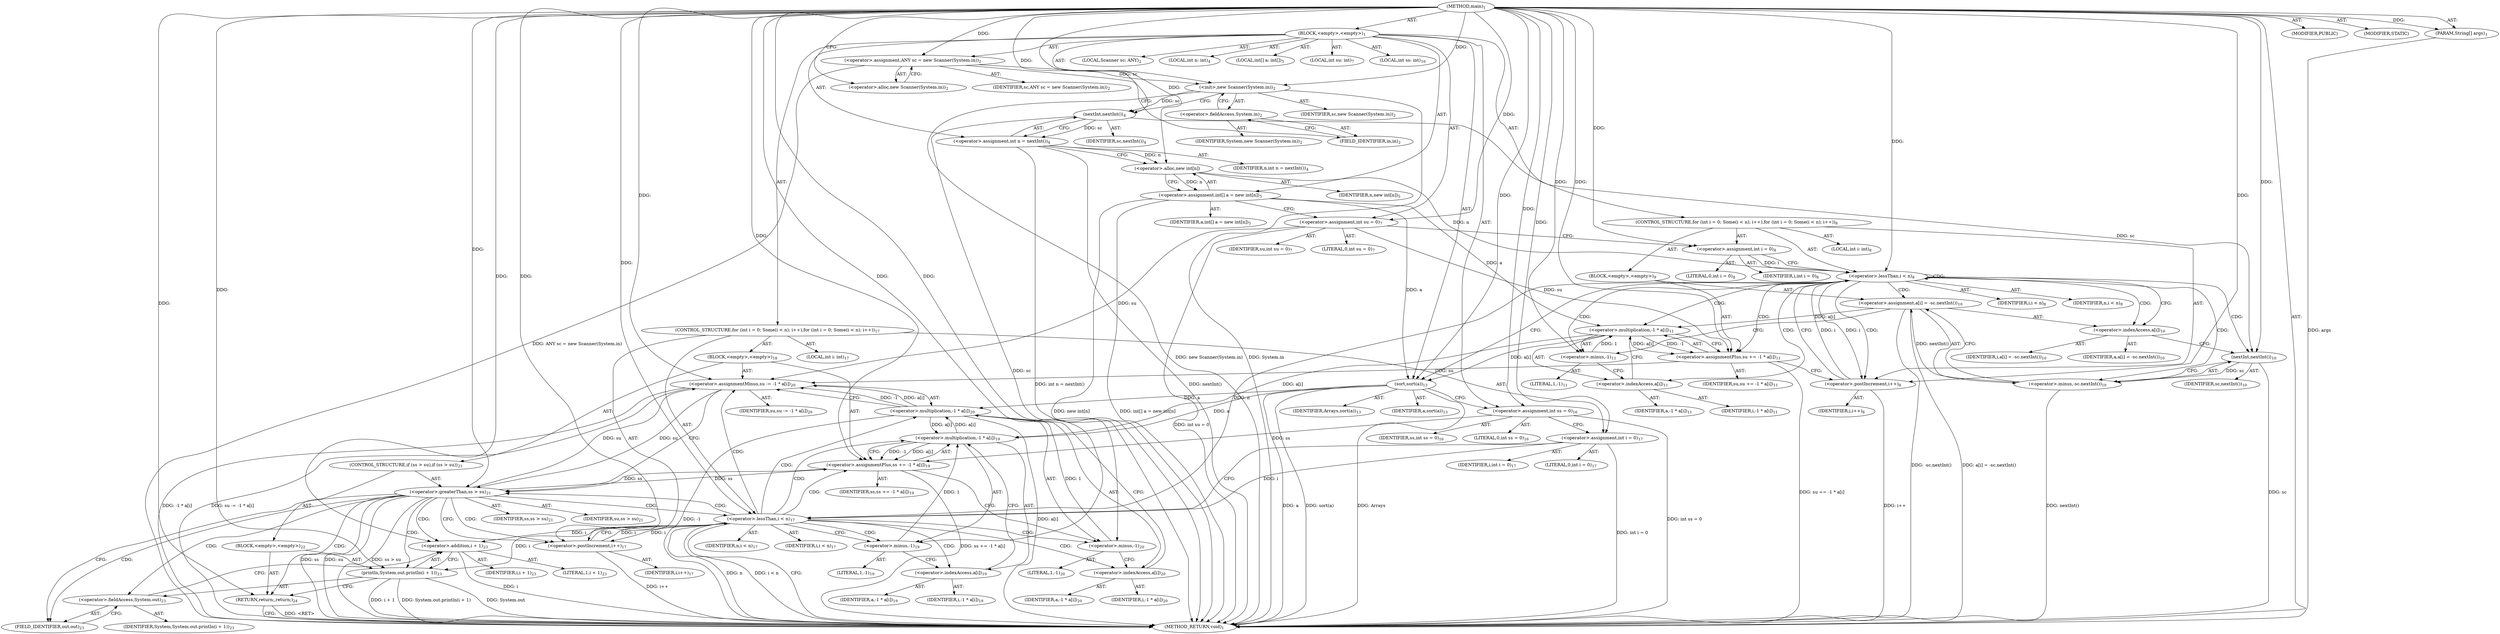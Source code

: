 digraph "main" {  
"19" [label = <(METHOD,main)<SUB>1</SUB>> ]
"20" [label = <(PARAM,String[] args)<SUB>1</SUB>> ]
"21" [label = <(BLOCK,&lt;empty&gt;,&lt;empty&gt;)<SUB>1</SUB>> ]
"4" [label = <(LOCAL,Scanner sc: ANY)<SUB>2</SUB>> ]
"22" [label = <(&lt;operator&gt;.assignment,ANY sc = new Scanner(System.in))<SUB>2</SUB>> ]
"23" [label = <(IDENTIFIER,sc,ANY sc = new Scanner(System.in))<SUB>2</SUB>> ]
"24" [label = <(&lt;operator&gt;.alloc,new Scanner(System.in))<SUB>2</SUB>> ]
"25" [label = <(&lt;init&gt;,new Scanner(System.in))<SUB>2</SUB>> ]
"3" [label = <(IDENTIFIER,sc,new Scanner(System.in))<SUB>2</SUB>> ]
"26" [label = <(&lt;operator&gt;.fieldAccess,System.in)<SUB>2</SUB>> ]
"27" [label = <(IDENTIFIER,System,new Scanner(System.in))<SUB>2</SUB>> ]
"28" [label = <(FIELD_IDENTIFIER,in,in)<SUB>2</SUB>> ]
"29" [label = <(LOCAL,int n: int)<SUB>4</SUB>> ]
"30" [label = <(&lt;operator&gt;.assignment,int n = nextInt())<SUB>4</SUB>> ]
"31" [label = <(IDENTIFIER,n,int n = nextInt())<SUB>4</SUB>> ]
"32" [label = <(nextInt,nextInt())<SUB>4</SUB>> ]
"33" [label = <(IDENTIFIER,sc,nextInt())<SUB>4</SUB>> ]
"34" [label = <(LOCAL,int[] a: int[])<SUB>5</SUB>> ]
"35" [label = <(&lt;operator&gt;.assignment,int[] a = new int[n])<SUB>5</SUB>> ]
"36" [label = <(IDENTIFIER,a,int[] a = new int[n])<SUB>5</SUB>> ]
"37" [label = <(&lt;operator&gt;.alloc,new int[n])> ]
"38" [label = <(IDENTIFIER,n,new int[n])<SUB>5</SUB>> ]
"39" [label = <(LOCAL,int su: int)<SUB>7</SUB>> ]
"40" [label = <(&lt;operator&gt;.assignment,int su = 0)<SUB>7</SUB>> ]
"41" [label = <(IDENTIFIER,su,int su = 0)<SUB>7</SUB>> ]
"42" [label = <(LITERAL,0,int su = 0)<SUB>7</SUB>> ]
"43" [label = <(CONTROL_STRUCTURE,for (int i = 0; Some(i &lt; n); i++),for (int i = 0; Some(i &lt; n); i++))<SUB>8</SUB>> ]
"44" [label = <(LOCAL,int i: int)<SUB>8</SUB>> ]
"45" [label = <(&lt;operator&gt;.assignment,int i = 0)<SUB>8</SUB>> ]
"46" [label = <(IDENTIFIER,i,int i = 0)<SUB>8</SUB>> ]
"47" [label = <(LITERAL,0,int i = 0)<SUB>8</SUB>> ]
"48" [label = <(&lt;operator&gt;.lessThan,i &lt; n)<SUB>8</SUB>> ]
"49" [label = <(IDENTIFIER,i,i &lt; n)<SUB>8</SUB>> ]
"50" [label = <(IDENTIFIER,n,i &lt; n)<SUB>8</SUB>> ]
"51" [label = <(&lt;operator&gt;.postIncrement,i++)<SUB>8</SUB>> ]
"52" [label = <(IDENTIFIER,i,i++)<SUB>8</SUB>> ]
"53" [label = <(BLOCK,&lt;empty&gt;,&lt;empty&gt;)<SUB>9</SUB>> ]
"54" [label = <(&lt;operator&gt;.assignment,a[i] = -sc.nextInt())<SUB>10</SUB>> ]
"55" [label = <(&lt;operator&gt;.indexAccess,a[i])<SUB>10</SUB>> ]
"56" [label = <(IDENTIFIER,a,a[i] = -sc.nextInt())<SUB>10</SUB>> ]
"57" [label = <(IDENTIFIER,i,a[i] = -sc.nextInt())<SUB>10</SUB>> ]
"58" [label = <(&lt;operator&gt;.minus,-sc.nextInt())<SUB>10</SUB>> ]
"59" [label = <(nextInt,nextInt())<SUB>10</SUB>> ]
"60" [label = <(IDENTIFIER,sc,nextInt())<SUB>10</SUB>> ]
"61" [label = <(&lt;operator&gt;.assignmentPlus,su += -1 * a[i])<SUB>11</SUB>> ]
"62" [label = <(IDENTIFIER,su,su += -1 * a[i])<SUB>11</SUB>> ]
"63" [label = <(&lt;operator&gt;.multiplication,-1 * a[i])<SUB>11</SUB>> ]
"64" [label = <(&lt;operator&gt;.minus,-1)<SUB>11</SUB>> ]
"65" [label = <(LITERAL,1,-1)<SUB>11</SUB>> ]
"66" [label = <(&lt;operator&gt;.indexAccess,a[i])<SUB>11</SUB>> ]
"67" [label = <(IDENTIFIER,a,-1 * a[i])<SUB>11</SUB>> ]
"68" [label = <(IDENTIFIER,i,-1 * a[i])<SUB>11</SUB>> ]
"69" [label = <(sort,sort(a))<SUB>13</SUB>> ]
"70" [label = <(IDENTIFIER,Arrays,sort(a))<SUB>13</SUB>> ]
"71" [label = <(IDENTIFIER,a,sort(a))<SUB>13</SUB>> ]
"72" [label = <(LOCAL,int ss: int)<SUB>16</SUB>> ]
"73" [label = <(&lt;operator&gt;.assignment,int ss = 0)<SUB>16</SUB>> ]
"74" [label = <(IDENTIFIER,ss,int ss = 0)<SUB>16</SUB>> ]
"75" [label = <(LITERAL,0,int ss = 0)<SUB>16</SUB>> ]
"76" [label = <(CONTROL_STRUCTURE,for (int i = 0; Some(i &lt; n); i++),for (int i = 0; Some(i &lt; n); i++))<SUB>17</SUB>> ]
"77" [label = <(LOCAL,int i: int)<SUB>17</SUB>> ]
"78" [label = <(&lt;operator&gt;.assignment,int i = 0)<SUB>17</SUB>> ]
"79" [label = <(IDENTIFIER,i,int i = 0)<SUB>17</SUB>> ]
"80" [label = <(LITERAL,0,int i = 0)<SUB>17</SUB>> ]
"81" [label = <(&lt;operator&gt;.lessThan,i &lt; n)<SUB>17</SUB>> ]
"82" [label = <(IDENTIFIER,i,i &lt; n)<SUB>17</SUB>> ]
"83" [label = <(IDENTIFIER,n,i &lt; n)<SUB>17</SUB>> ]
"84" [label = <(&lt;operator&gt;.postIncrement,i++)<SUB>17</SUB>> ]
"85" [label = <(IDENTIFIER,i,i++)<SUB>17</SUB>> ]
"86" [label = <(BLOCK,&lt;empty&gt;,&lt;empty&gt;)<SUB>18</SUB>> ]
"87" [label = <(&lt;operator&gt;.assignmentPlus,ss += -1 * a[i])<SUB>19</SUB>> ]
"88" [label = <(IDENTIFIER,ss,ss += -1 * a[i])<SUB>19</SUB>> ]
"89" [label = <(&lt;operator&gt;.multiplication,-1 * a[i])<SUB>19</SUB>> ]
"90" [label = <(&lt;operator&gt;.minus,-1)<SUB>19</SUB>> ]
"91" [label = <(LITERAL,1,-1)<SUB>19</SUB>> ]
"92" [label = <(&lt;operator&gt;.indexAccess,a[i])<SUB>19</SUB>> ]
"93" [label = <(IDENTIFIER,a,-1 * a[i])<SUB>19</SUB>> ]
"94" [label = <(IDENTIFIER,i,-1 * a[i])<SUB>19</SUB>> ]
"95" [label = <(&lt;operator&gt;.assignmentMinus,su -= -1 * a[i])<SUB>20</SUB>> ]
"96" [label = <(IDENTIFIER,su,su -= -1 * a[i])<SUB>20</SUB>> ]
"97" [label = <(&lt;operator&gt;.multiplication,-1 * a[i])<SUB>20</SUB>> ]
"98" [label = <(&lt;operator&gt;.minus,-1)<SUB>20</SUB>> ]
"99" [label = <(LITERAL,1,-1)<SUB>20</SUB>> ]
"100" [label = <(&lt;operator&gt;.indexAccess,a[i])<SUB>20</SUB>> ]
"101" [label = <(IDENTIFIER,a,-1 * a[i])<SUB>20</SUB>> ]
"102" [label = <(IDENTIFIER,i,-1 * a[i])<SUB>20</SUB>> ]
"103" [label = <(CONTROL_STRUCTURE,if (ss &gt; su),if (ss &gt; su))<SUB>21</SUB>> ]
"104" [label = <(&lt;operator&gt;.greaterThan,ss &gt; su)<SUB>21</SUB>> ]
"105" [label = <(IDENTIFIER,ss,ss &gt; su)<SUB>21</SUB>> ]
"106" [label = <(IDENTIFIER,su,ss &gt; su)<SUB>21</SUB>> ]
"107" [label = <(BLOCK,&lt;empty&gt;,&lt;empty&gt;)<SUB>22</SUB>> ]
"108" [label = <(println,System.out.println(i + 1))<SUB>23</SUB>> ]
"109" [label = <(&lt;operator&gt;.fieldAccess,System.out)<SUB>23</SUB>> ]
"110" [label = <(IDENTIFIER,System,System.out.println(i + 1))<SUB>23</SUB>> ]
"111" [label = <(FIELD_IDENTIFIER,out,out)<SUB>23</SUB>> ]
"112" [label = <(&lt;operator&gt;.addition,i + 1)<SUB>23</SUB>> ]
"113" [label = <(IDENTIFIER,i,i + 1)<SUB>23</SUB>> ]
"114" [label = <(LITERAL,1,i + 1)<SUB>23</SUB>> ]
"115" [label = <(RETURN,return;,return;)<SUB>24</SUB>> ]
"116" [label = <(MODIFIER,PUBLIC)> ]
"117" [label = <(MODIFIER,STATIC)> ]
"118" [label = <(METHOD_RETURN,void)<SUB>1</SUB>> ]
  "19" -> "20"  [ label = "AST: "] 
  "19" -> "21"  [ label = "AST: "] 
  "19" -> "116"  [ label = "AST: "] 
  "19" -> "117"  [ label = "AST: "] 
  "19" -> "118"  [ label = "AST: "] 
  "21" -> "4"  [ label = "AST: "] 
  "21" -> "22"  [ label = "AST: "] 
  "21" -> "25"  [ label = "AST: "] 
  "21" -> "29"  [ label = "AST: "] 
  "21" -> "30"  [ label = "AST: "] 
  "21" -> "34"  [ label = "AST: "] 
  "21" -> "35"  [ label = "AST: "] 
  "21" -> "39"  [ label = "AST: "] 
  "21" -> "40"  [ label = "AST: "] 
  "21" -> "43"  [ label = "AST: "] 
  "21" -> "69"  [ label = "AST: "] 
  "21" -> "72"  [ label = "AST: "] 
  "21" -> "73"  [ label = "AST: "] 
  "21" -> "76"  [ label = "AST: "] 
  "22" -> "23"  [ label = "AST: "] 
  "22" -> "24"  [ label = "AST: "] 
  "25" -> "3"  [ label = "AST: "] 
  "25" -> "26"  [ label = "AST: "] 
  "26" -> "27"  [ label = "AST: "] 
  "26" -> "28"  [ label = "AST: "] 
  "30" -> "31"  [ label = "AST: "] 
  "30" -> "32"  [ label = "AST: "] 
  "32" -> "33"  [ label = "AST: "] 
  "35" -> "36"  [ label = "AST: "] 
  "35" -> "37"  [ label = "AST: "] 
  "37" -> "38"  [ label = "AST: "] 
  "40" -> "41"  [ label = "AST: "] 
  "40" -> "42"  [ label = "AST: "] 
  "43" -> "44"  [ label = "AST: "] 
  "43" -> "45"  [ label = "AST: "] 
  "43" -> "48"  [ label = "AST: "] 
  "43" -> "51"  [ label = "AST: "] 
  "43" -> "53"  [ label = "AST: "] 
  "45" -> "46"  [ label = "AST: "] 
  "45" -> "47"  [ label = "AST: "] 
  "48" -> "49"  [ label = "AST: "] 
  "48" -> "50"  [ label = "AST: "] 
  "51" -> "52"  [ label = "AST: "] 
  "53" -> "54"  [ label = "AST: "] 
  "53" -> "61"  [ label = "AST: "] 
  "54" -> "55"  [ label = "AST: "] 
  "54" -> "58"  [ label = "AST: "] 
  "55" -> "56"  [ label = "AST: "] 
  "55" -> "57"  [ label = "AST: "] 
  "58" -> "59"  [ label = "AST: "] 
  "59" -> "60"  [ label = "AST: "] 
  "61" -> "62"  [ label = "AST: "] 
  "61" -> "63"  [ label = "AST: "] 
  "63" -> "64"  [ label = "AST: "] 
  "63" -> "66"  [ label = "AST: "] 
  "64" -> "65"  [ label = "AST: "] 
  "66" -> "67"  [ label = "AST: "] 
  "66" -> "68"  [ label = "AST: "] 
  "69" -> "70"  [ label = "AST: "] 
  "69" -> "71"  [ label = "AST: "] 
  "73" -> "74"  [ label = "AST: "] 
  "73" -> "75"  [ label = "AST: "] 
  "76" -> "77"  [ label = "AST: "] 
  "76" -> "78"  [ label = "AST: "] 
  "76" -> "81"  [ label = "AST: "] 
  "76" -> "84"  [ label = "AST: "] 
  "76" -> "86"  [ label = "AST: "] 
  "78" -> "79"  [ label = "AST: "] 
  "78" -> "80"  [ label = "AST: "] 
  "81" -> "82"  [ label = "AST: "] 
  "81" -> "83"  [ label = "AST: "] 
  "84" -> "85"  [ label = "AST: "] 
  "86" -> "87"  [ label = "AST: "] 
  "86" -> "95"  [ label = "AST: "] 
  "86" -> "103"  [ label = "AST: "] 
  "87" -> "88"  [ label = "AST: "] 
  "87" -> "89"  [ label = "AST: "] 
  "89" -> "90"  [ label = "AST: "] 
  "89" -> "92"  [ label = "AST: "] 
  "90" -> "91"  [ label = "AST: "] 
  "92" -> "93"  [ label = "AST: "] 
  "92" -> "94"  [ label = "AST: "] 
  "95" -> "96"  [ label = "AST: "] 
  "95" -> "97"  [ label = "AST: "] 
  "97" -> "98"  [ label = "AST: "] 
  "97" -> "100"  [ label = "AST: "] 
  "98" -> "99"  [ label = "AST: "] 
  "100" -> "101"  [ label = "AST: "] 
  "100" -> "102"  [ label = "AST: "] 
  "103" -> "104"  [ label = "AST: "] 
  "103" -> "107"  [ label = "AST: "] 
  "104" -> "105"  [ label = "AST: "] 
  "104" -> "106"  [ label = "AST: "] 
  "107" -> "108"  [ label = "AST: "] 
  "107" -> "115"  [ label = "AST: "] 
  "108" -> "109"  [ label = "AST: "] 
  "108" -> "112"  [ label = "AST: "] 
  "109" -> "110"  [ label = "AST: "] 
  "109" -> "111"  [ label = "AST: "] 
  "112" -> "113"  [ label = "AST: "] 
  "112" -> "114"  [ label = "AST: "] 
  "22" -> "28"  [ label = "CFG: "] 
  "25" -> "32"  [ label = "CFG: "] 
  "30" -> "37"  [ label = "CFG: "] 
  "35" -> "40"  [ label = "CFG: "] 
  "40" -> "45"  [ label = "CFG: "] 
  "69" -> "73"  [ label = "CFG: "] 
  "73" -> "78"  [ label = "CFG: "] 
  "24" -> "22"  [ label = "CFG: "] 
  "26" -> "25"  [ label = "CFG: "] 
  "32" -> "30"  [ label = "CFG: "] 
  "37" -> "35"  [ label = "CFG: "] 
  "45" -> "48"  [ label = "CFG: "] 
  "48" -> "55"  [ label = "CFG: "] 
  "48" -> "69"  [ label = "CFG: "] 
  "51" -> "48"  [ label = "CFG: "] 
  "78" -> "81"  [ label = "CFG: "] 
  "81" -> "118"  [ label = "CFG: "] 
  "81" -> "90"  [ label = "CFG: "] 
  "84" -> "81"  [ label = "CFG: "] 
  "28" -> "26"  [ label = "CFG: "] 
  "54" -> "64"  [ label = "CFG: "] 
  "61" -> "51"  [ label = "CFG: "] 
  "87" -> "98"  [ label = "CFG: "] 
  "95" -> "104"  [ label = "CFG: "] 
  "55" -> "59"  [ label = "CFG: "] 
  "58" -> "54"  [ label = "CFG: "] 
  "63" -> "61"  [ label = "CFG: "] 
  "89" -> "87"  [ label = "CFG: "] 
  "97" -> "95"  [ label = "CFG: "] 
  "104" -> "111"  [ label = "CFG: "] 
  "104" -> "84"  [ label = "CFG: "] 
  "59" -> "58"  [ label = "CFG: "] 
  "64" -> "66"  [ label = "CFG: "] 
  "66" -> "63"  [ label = "CFG: "] 
  "90" -> "92"  [ label = "CFG: "] 
  "92" -> "89"  [ label = "CFG: "] 
  "98" -> "100"  [ label = "CFG: "] 
  "100" -> "97"  [ label = "CFG: "] 
  "108" -> "115"  [ label = "CFG: "] 
  "115" -> "118"  [ label = "CFG: "] 
  "109" -> "112"  [ label = "CFG: "] 
  "112" -> "108"  [ label = "CFG: "] 
  "111" -> "109"  [ label = "CFG: "] 
  "19" -> "24"  [ label = "CFG: "] 
  "115" -> "118"  [ label = "DDG: &lt;RET&gt;"] 
  "20" -> "118"  [ label = "DDG: args"] 
  "22" -> "118"  [ label = "DDG: ANY sc = new Scanner(System.in)"] 
  "25" -> "118"  [ label = "DDG: System.in"] 
  "25" -> "118"  [ label = "DDG: new Scanner(System.in)"] 
  "32" -> "118"  [ label = "DDG: sc"] 
  "30" -> "118"  [ label = "DDG: nextInt()"] 
  "30" -> "118"  [ label = "DDG: int n = nextInt()"] 
  "35" -> "118"  [ label = "DDG: new int[n]"] 
  "35" -> "118"  [ label = "DDG: int[] a = new int[n]"] 
  "40" -> "118"  [ label = "DDG: int su = 0"] 
  "69" -> "118"  [ label = "DDG: a"] 
  "69" -> "118"  [ label = "DDG: sort(a)"] 
  "73" -> "118"  [ label = "DDG: int ss = 0"] 
  "78" -> "118"  [ label = "DDG: int i = 0"] 
  "81" -> "118"  [ label = "DDG: n"] 
  "81" -> "118"  [ label = "DDG: i &lt; n"] 
  "87" -> "118"  [ label = "DDG: ss += -1 * a[i]"] 
  "97" -> "118"  [ label = "DDG: -1"] 
  "97" -> "118"  [ label = "DDG: a[i]"] 
  "95" -> "118"  [ label = "DDG: -1 * a[i]"] 
  "95" -> "118"  [ label = "DDG: su -= -1 * a[i]"] 
  "104" -> "118"  [ label = "DDG: ss"] 
  "104" -> "118"  [ label = "DDG: su"] 
  "104" -> "118"  [ label = "DDG: ss &gt; su"] 
  "84" -> "118"  [ label = "DDG: i++"] 
  "108" -> "118"  [ label = "DDG: System.out"] 
  "112" -> "118"  [ label = "DDG: i"] 
  "108" -> "118"  [ label = "DDG: i + 1"] 
  "108" -> "118"  [ label = "DDG: System.out.println(i + 1)"] 
  "59" -> "118"  [ label = "DDG: sc"] 
  "58" -> "118"  [ label = "DDG: nextInt()"] 
  "54" -> "118"  [ label = "DDG: -sc.nextInt()"] 
  "54" -> "118"  [ label = "DDG: a[i] = -sc.nextInt()"] 
  "61" -> "118"  [ label = "DDG: su += -1 * a[i]"] 
  "51" -> "118"  [ label = "DDG: i++"] 
  "69" -> "118"  [ label = "DDG: Arrays"] 
  "19" -> "20"  [ label = "DDG: "] 
  "19" -> "22"  [ label = "DDG: "] 
  "32" -> "30"  [ label = "DDG: sc"] 
  "37" -> "35"  [ label = "DDG: n"] 
  "19" -> "40"  [ label = "DDG: "] 
  "19" -> "73"  [ label = "DDG: "] 
  "22" -> "25"  [ label = "DDG: sc"] 
  "19" -> "25"  [ label = "DDG: "] 
  "19" -> "45"  [ label = "DDG: "] 
  "19" -> "69"  [ label = "DDG: "] 
  "35" -> "69"  [ label = "DDG: a"] 
  "63" -> "69"  [ label = "DDG: a[i]"] 
  "19" -> "78"  [ label = "DDG: "] 
  "25" -> "32"  [ label = "DDG: sc"] 
  "19" -> "32"  [ label = "DDG: "] 
  "30" -> "37"  [ label = "DDG: n"] 
  "19" -> "37"  [ label = "DDG: "] 
  "45" -> "48"  [ label = "DDG: i"] 
  "51" -> "48"  [ label = "DDG: i"] 
  "19" -> "48"  [ label = "DDG: "] 
  "37" -> "48"  [ label = "DDG: n"] 
  "48" -> "51"  [ label = "DDG: i"] 
  "19" -> "51"  [ label = "DDG: "] 
  "58" -> "54"  [ label = "DDG: nextInt()"] 
  "63" -> "61"  [ label = "DDG: -1"] 
  "63" -> "61"  [ label = "DDG: a[i]"] 
  "78" -> "81"  [ label = "DDG: i"] 
  "84" -> "81"  [ label = "DDG: i"] 
  "19" -> "81"  [ label = "DDG: "] 
  "48" -> "81"  [ label = "DDG: n"] 
  "81" -> "84"  [ label = "DDG: i"] 
  "19" -> "84"  [ label = "DDG: "] 
  "89" -> "87"  [ label = "DDG: -1"] 
  "89" -> "87"  [ label = "DDG: a[i]"] 
  "97" -> "95"  [ label = "DDG: -1"] 
  "97" -> "95"  [ label = "DDG: a[i]"] 
  "40" -> "61"  [ label = "DDG: su"] 
  "19" -> "61"  [ label = "DDG: "] 
  "73" -> "87"  [ label = "DDG: ss"] 
  "104" -> "87"  [ label = "DDG: ss"] 
  "19" -> "87"  [ label = "DDG: "] 
  "40" -> "95"  [ label = "DDG: su"] 
  "104" -> "95"  [ label = "DDG: su"] 
  "61" -> "95"  [ label = "DDG: su"] 
  "19" -> "95"  [ label = "DDG: "] 
  "59" -> "58"  [ label = "DDG: sc"] 
  "64" -> "63"  [ label = "DDG: 1"] 
  "35" -> "63"  [ label = "DDG: a"] 
  "54" -> "63"  [ label = "DDG: a[i]"] 
  "90" -> "89"  [ label = "DDG: 1"] 
  "69" -> "89"  [ label = "DDG: a"] 
  "97" -> "89"  [ label = "DDG: a[i]"] 
  "63" -> "89"  [ label = "DDG: a[i]"] 
  "98" -> "97"  [ label = "DDG: 1"] 
  "69" -> "97"  [ label = "DDG: a"] 
  "89" -> "97"  [ label = "DDG: a[i]"] 
  "87" -> "104"  [ label = "DDG: ss"] 
  "19" -> "104"  [ label = "DDG: "] 
  "95" -> "104"  [ label = "DDG: su"] 
  "19" -> "115"  [ label = "DDG: "] 
  "32" -> "59"  [ label = "DDG: sc"] 
  "19" -> "59"  [ label = "DDG: "] 
  "19" -> "64"  [ label = "DDG: "] 
  "19" -> "90"  [ label = "DDG: "] 
  "19" -> "98"  [ label = "DDG: "] 
  "81" -> "108"  [ label = "DDG: i"] 
  "19" -> "108"  [ label = "DDG: "] 
  "81" -> "112"  [ label = "DDG: i"] 
  "19" -> "112"  [ label = "DDG: "] 
  "48" -> "48"  [ label = "CDG: "] 
  "48" -> "64"  [ label = "CDG: "] 
  "48" -> "51"  [ label = "CDG: "] 
  "48" -> "66"  [ label = "CDG: "] 
  "48" -> "59"  [ label = "CDG: "] 
  "48" -> "54"  [ label = "CDG: "] 
  "48" -> "58"  [ label = "CDG: "] 
  "48" -> "61"  [ label = "CDG: "] 
  "48" -> "63"  [ label = "CDG: "] 
  "48" -> "55"  [ label = "CDG: "] 
  "81" -> "89"  [ label = "CDG: "] 
  "81" -> "98"  [ label = "CDG: "] 
  "81" -> "104"  [ label = "CDG: "] 
  "81" -> "95"  [ label = "CDG: "] 
  "81" -> "92"  [ label = "CDG: "] 
  "81" -> "87"  [ label = "CDG: "] 
  "81" -> "97"  [ label = "CDG: "] 
  "81" -> "90"  [ label = "CDG: "] 
  "81" -> "100"  [ label = "CDG: "] 
  "104" -> "115"  [ label = "CDG: "] 
  "104" -> "81"  [ label = "CDG: "] 
  "104" -> "84"  [ label = "CDG: "] 
  "104" -> "112"  [ label = "CDG: "] 
  "104" -> "108"  [ label = "CDG: "] 
  "104" -> "111"  [ label = "CDG: "] 
  "104" -> "109"  [ label = "CDG: "] 
}
